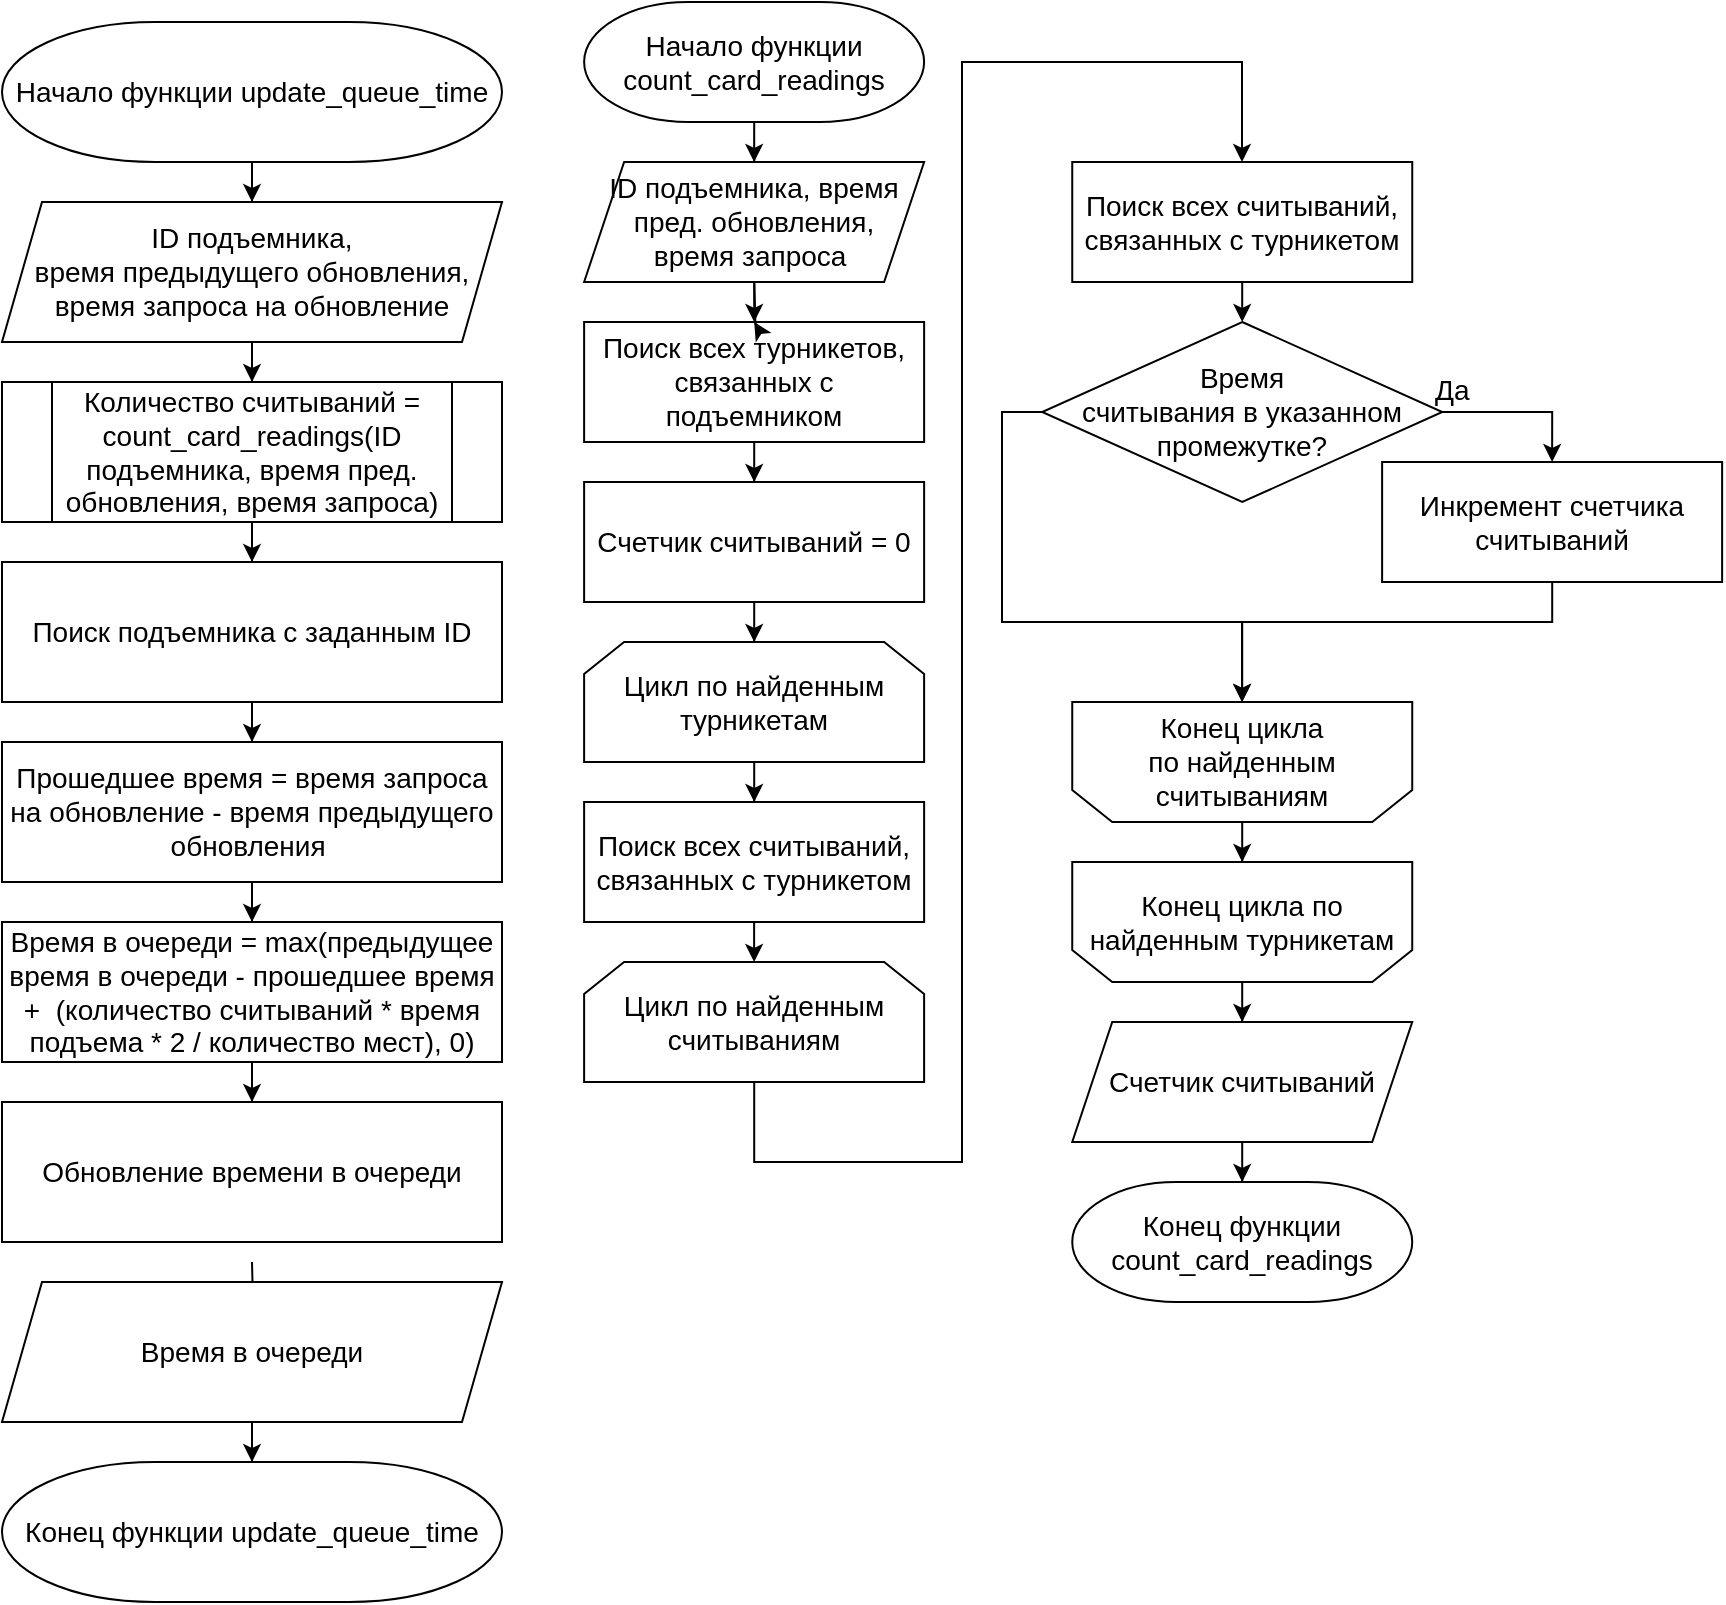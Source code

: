 <mxfile version="13.9.9" type="device"><diagram id="GbAxHkQEyQ_dzxyDIb_W" name="Страница 1"><mxGraphModel dx="2414" dy="2242" grid="1" gridSize="10" guides="1" tooltips="1" connect="1" arrows="1" fold="1" page="1" pageScale="1" pageWidth="827" pageHeight="1169" math="0" shadow="0"><root><mxCell id="0"/><mxCell id="1" parent="0"/><mxCell id="BpTDadCp4Vb3NlL2PFbQ-42" style="edgeStyle=orthogonalEdgeStyle;rounded=0;orthogonalLoop=1;jettySize=auto;html=1;entryX=0.5;entryY=0;entryDx=0;entryDy=0;fontSize=14;" edge="1" parent="1" source="BpTDadCp4Vb3NlL2PFbQ-24" target="BpTDadCp4Vb3NlL2PFbQ-25"><mxGeometry relative="1" as="geometry"/></mxCell><mxCell id="BpTDadCp4Vb3NlL2PFbQ-24" value="Начало функции count_card_readings" style="strokeWidth=1;shape=mxgraph.flowchart.terminator;whiteSpace=wrap;fontFamily=Helvetica;fontSize=14;fontStyle=0" vertex="1" parent="1"><mxGeometry x="271.06" y="-610" width="170" height="60" as="geometry"/></mxCell><mxCell id="BpTDadCp4Vb3NlL2PFbQ-43" style="edgeStyle=orthogonalEdgeStyle;rounded=0;orthogonalLoop=1;jettySize=auto;html=1;entryX=0.5;entryY=0;entryDx=0;entryDy=0;fontSize=14;" edge="1" parent="1" source="BpTDadCp4Vb3NlL2PFbQ-25"><mxGeometry relative="1" as="geometry"><mxPoint x="356.06" y="-450.0" as="targetPoint"/></mxGeometry></mxCell><mxCell id="BpTDadCp4Vb3NlL2PFbQ-25" value="ID подъемника, время&lt;br&gt;пред. обновления, &lt;br&gt;время запроса&amp;nbsp;" style="shape=parallelogram;perimeter=parallelogramPerimeter;whiteSpace=wrap;html=1;fixedSize=1;fontSize=14;" vertex="1" parent="1"><mxGeometry x="271.06" y="-530" width="170" height="60" as="geometry"/></mxCell><mxCell id="BpTDadCp4Vb3NlL2PFbQ-45" style="edgeStyle=orthogonalEdgeStyle;rounded=0;orthogonalLoop=1;jettySize=auto;html=1;fontSize=14;" edge="1" parent="1" source="BpTDadCp4Vb3NlL2PFbQ-26" target="BpTDadCp4Vb3NlL2PFbQ-34"><mxGeometry relative="1" as="geometry"/></mxCell><mxCell id="BpTDadCp4Vb3NlL2PFbQ-26" value="Поиск всех турникетов, связанных с подъемником" style="rounded=0;whiteSpace=wrap;strokeWidth=1;fontFamily=Helvetica;fontSize=14;fontStyle=0" vertex="1" parent="1"><mxGeometry x="271.06" y="-450" width="170" height="60" as="geometry"/></mxCell><mxCell id="BpTDadCp4Vb3NlL2PFbQ-47" style="edgeStyle=orthogonalEdgeStyle;rounded=0;orthogonalLoop=1;jettySize=auto;html=1;fontSize=14;" edge="1" parent="1" source="BpTDadCp4Vb3NlL2PFbQ-28" target="BpTDadCp4Vb3NlL2PFbQ-35"><mxGeometry relative="1" as="geometry"/></mxCell><mxCell id="BpTDadCp4Vb3NlL2PFbQ-28" value="&lt;span style=&quot;font-size: 14px&quot;&gt;Цикл по найденным турникетам&lt;/span&gt;" style="shape=loopLimit;whiteSpace=wrap;html=1;strokeWidth=1;fontSize=14;" vertex="1" parent="1"><mxGeometry x="271.06" y="-290" width="170" height="60" as="geometry"/></mxCell><mxCell id="BpTDadCp4Vb3NlL2PFbQ-52" style="edgeStyle=orthogonalEdgeStyle;rounded=0;orthogonalLoop=1;jettySize=auto;html=1;fontSize=14;" edge="1" parent="1" source="BpTDadCp4Vb3NlL2PFbQ-29" target="BpTDadCp4Vb3NlL2PFbQ-51"><mxGeometry relative="1" as="geometry"/></mxCell><mxCell id="BpTDadCp4Vb3NlL2PFbQ-29" value="&lt;span style=&quot;font-size: 14px&quot;&gt;Конец цикла&amp;nbsp;&lt;/span&gt;по найденным турникетам" style="shape=loopLimit;whiteSpace=wrap;html=1;strokeWidth=1;direction=west;fontSize=14;" vertex="1" parent="1"><mxGeometry x="515.12" y="-180" width="170" height="60" as="geometry"/></mxCell><mxCell id="BpTDadCp4Vb3NlL2PFbQ-44" style="edgeStyle=orthogonalEdgeStyle;rounded=0;orthogonalLoop=1;jettySize=auto;html=1;fontSize=14;" edge="1" parent="1" target="BpTDadCp4Vb3NlL2PFbQ-26"><mxGeometry relative="1" as="geometry"><mxPoint x="356.167" y="-470.0" as="sourcePoint"/></mxGeometry></mxCell><mxCell id="BpTDadCp4Vb3NlL2PFbQ-31" value="Да" style="edgeStyle=orthogonalEdgeStyle;rounded=0;orthogonalLoop=1;jettySize=auto;exitX=1;exitY=0.5;exitDx=0;exitDy=0;entryX=0.5;entryY=0;entryDx=0;entryDy=0;fontFamily=Helvetica;fontSize=14;fontStyle=0" edge="1" parent="1" source="BpTDadCp4Vb3NlL2PFbQ-32" target="BpTDadCp4Vb3NlL2PFbQ-33"><mxGeometry x="-0.9" y="12" relative="1" as="geometry"><mxPoint x="1" as="offset"/></mxGeometry></mxCell><mxCell id="BpTDadCp4Vb3NlL2PFbQ-39" style="edgeStyle=orthogonalEdgeStyle;rounded=0;orthogonalLoop=1;jettySize=auto;html=1;fontSize=14;exitX=0;exitY=0.5;exitDx=0;exitDy=0;" edge="1" parent="1" source="BpTDadCp4Vb3NlL2PFbQ-32" target="BpTDadCp4Vb3NlL2PFbQ-37"><mxGeometry relative="1" as="geometry"><Array as="points"><mxPoint x="480" y="-405"/><mxPoint x="480" y="-300"/><mxPoint x="600" y="-300"/></Array></mxGeometry></mxCell><mxCell id="BpTDadCp4Vb3NlL2PFbQ-32" value="Время &#10;считывания в указанном промежутке?" style="rhombus;whiteSpace=wrap;strokeWidth=1;fontFamily=Helvetica;fontSize=14;fontStyle=0" vertex="1" parent="1"><mxGeometry x="500.09" y="-450" width="200.06" height="90" as="geometry"/></mxCell><mxCell id="BpTDadCp4Vb3NlL2PFbQ-40" style="edgeStyle=orthogonalEdgeStyle;rounded=0;orthogonalLoop=1;jettySize=auto;html=1;entryX=0.5;entryY=1;entryDx=0;entryDy=0;fontSize=14;" edge="1" parent="1" source="BpTDadCp4Vb3NlL2PFbQ-33" target="BpTDadCp4Vb3NlL2PFbQ-37"><mxGeometry relative="1" as="geometry"><Array as="points"><mxPoint x="755" y="-300"/><mxPoint x="600" y="-300"/></Array></mxGeometry></mxCell><mxCell id="BpTDadCp4Vb3NlL2PFbQ-33" value="Инкремент счетчика считываний" style="rounded=0;whiteSpace=wrap;strokeWidth=1;fontFamily=Helvetica;fontSize=14;fontStyle=0" vertex="1" parent="1"><mxGeometry x="670.06" y="-380" width="170" height="60" as="geometry"/></mxCell><mxCell id="BpTDadCp4Vb3NlL2PFbQ-46" style="edgeStyle=orthogonalEdgeStyle;rounded=0;orthogonalLoop=1;jettySize=auto;html=1;fontSize=14;" edge="1" parent="1" source="BpTDadCp4Vb3NlL2PFbQ-34" target="BpTDadCp4Vb3NlL2PFbQ-28"><mxGeometry relative="1" as="geometry"/></mxCell><mxCell id="BpTDadCp4Vb3NlL2PFbQ-34" value="Счетчик считываний = 0" style="rounded=0;whiteSpace=wrap;strokeWidth=1;fontFamily=Helvetica;fontSize=14;fontStyle=0" vertex="1" parent="1"><mxGeometry x="271.06" y="-370" width="170" height="60" as="geometry"/></mxCell><mxCell id="BpTDadCp4Vb3NlL2PFbQ-55" style="edgeStyle=orthogonalEdgeStyle;rounded=0;orthogonalLoop=1;jettySize=auto;html=1;exitX=0.5;exitY=1;exitDx=0;exitDy=0;entryX=0.5;entryY=0;entryDx=0;entryDy=0;fontSize=14;" edge="1" parent="1" source="BpTDadCp4Vb3NlL2PFbQ-35" target="BpTDadCp4Vb3NlL2PFbQ-36"><mxGeometry relative="1" as="geometry"/></mxCell><mxCell id="BpTDadCp4Vb3NlL2PFbQ-35" value="Поиск всех считываний, связанных с турникетом" style="rounded=0;whiteSpace=wrap;strokeWidth=1;fontFamily=Helvetica;fontSize=14;fontStyle=0" vertex="1" parent="1"><mxGeometry x="271.06" y="-210" width="170" height="60" as="geometry"/></mxCell><mxCell id="BpTDadCp4Vb3NlL2PFbQ-48" style="edgeStyle=orthogonalEdgeStyle;rounded=0;orthogonalLoop=1;jettySize=auto;html=1;fontSize=14;" edge="1" parent="1" source="BpTDadCp4Vb3NlL2PFbQ-36" target="BpTDadCp4Vb3NlL2PFbQ-38"><mxGeometry relative="1" as="geometry"><Array as="points"><mxPoint x="356" y="-30"/><mxPoint x="460" y="-30"/><mxPoint x="460" y="-580"/><mxPoint x="600" y="-580"/></Array></mxGeometry></mxCell><mxCell id="BpTDadCp4Vb3NlL2PFbQ-36" value="&lt;span style=&quot;font-size: 14px&quot;&gt;Цикл по найденным считываниям&lt;/span&gt;" style="shape=loopLimit;whiteSpace=wrap;html=1;strokeWidth=1;fontSize=14;" vertex="1" parent="1"><mxGeometry x="271.06" y="-130" width="170" height="60" as="geometry"/></mxCell><mxCell id="BpTDadCp4Vb3NlL2PFbQ-50" style="edgeStyle=orthogonalEdgeStyle;rounded=0;orthogonalLoop=1;jettySize=auto;html=1;fontSize=14;" edge="1" parent="1" source="BpTDadCp4Vb3NlL2PFbQ-37" target="BpTDadCp4Vb3NlL2PFbQ-29"><mxGeometry relative="1" as="geometry"/></mxCell><mxCell id="BpTDadCp4Vb3NlL2PFbQ-37" value="&lt;span style=&quot;font-size: 14px&quot;&gt;Конец цикла по&amp;nbsp;&lt;/span&gt;найденным считываниям" style="shape=loopLimit;whiteSpace=wrap;html=1;strokeWidth=1;direction=west;fontSize=14;" vertex="1" parent="1"><mxGeometry x="515.12" y="-260" width="170" height="60" as="geometry"/></mxCell><mxCell id="BpTDadCp4Vb3NlL2PFbQ-49" style="edgeStyle=orthogonalEdgeStyle;rounded=0;orthogonalLoop=1;jettySize=auto;html=1;fontSize=14;" edge="1" parent="1" source="BpTDadCp4Vb3NlL2PFbQ-38" target="BpTDadCp4Vb3NlL2PFbQ-32"><mxGeometry relative="1" as="geometry"/></mxCell><mxCell id="BpTDadCp4Vb3NlL2PFbQ-38" value="Поиск всех считываний, связанных с турникетом" style="rounded=0;whiteSpace=wrap;strokeWidth=1;fontFamily=Helvetica;fontSize=14;fontStyle=0" vertex="1" parent="1"><mxGeometry x="515.12" y="-530" width="170" height="60" as="geometry"/></mxCell><mxCell id="BpTDadCp4Vb3NlL2PFbQ-54" style="edgeStyle=orthogonalEdgeStyle;rounded=0;orthogonalLoop=1;jettySize=auto;html=1;fontSize=14;" edge="1" parent="1" source="BpTDadCp4Vb3NlL2PFbQ-51" target="BpTDadCp4Vb3NlL2PFbQ-53"><mxGeometry relative="1" as="geometry"/></mxCell><mxCell id="BpTDadCp4Vb3NlL2PFbQ-51" value="Счетчик считываний" style="shape=parallelogram;perimeter=parallelogramPerimeter;whiteSpace=wrap;html=1;fixedSize=1;fontSize=14;" vertex="1" parent="1"><mxGeometry x="515.12" y="-100" width="170" height="60" as="geometry"/></mxCell><mxCell id="BpTDadCp4Vb3NlL2PFbQ-53" value="Конец функции count_card_readings" style="strokeWidth=1;shape=mxgraph.flowchart.terminator;whiteSpace=wrap;fontFamily=Helvetica;fontSize=14;fontStyle=0" vertex="1" parent="1"><mxGeometry x="515.12" y="-20" width="170" height="60" as="geometry"/></mxCell><mxCell id="BpTDadCp4Vb3NlL2PFbQ-64" style="edgeStyle=orthogonalEdgeStyle;rounded=0;orthogonalLoop=1;jettySize=auto;html=1;fontSize=14;" edge="1" parent="1" source="BpTDadCp4Vb3NlL2PFbQ-56" target="BpTDadCp4Vb3NlL2PFbQ-57"><mxGeometry relative="1" as="geometry"/></mxCell><mxCell id="BpTDadCp4Vb3NlL2PFbQ-56" value="Начало функции update_queue_time" style="strokeWidth=1;shape=mxgraph.flowchart.terminator;whiteSpace=wrap;fontFamily=Helvetica;fontSize=14;fontStyle=0" vertex="1" parent="1"><mxGeometry x="-20" y="-600" width="250" height="70" as="geometry"/></mxCell><mxCell id="BpTDadCp4Vb3NlL2PFbQ-65" style="edgeStyle=orthogonalEdgeStyle;rounded=0;orthogonalLoop=1;jettySize=auto;html=1;fontSize=14;" edge="1" parent="1" source="BpTDadCp4Vb3NlL2PFbQ-57" target="BpTDadCp4Vb3NlL2PFbQ-59"><mxGeometry relative="1" as="geometry"/></mxCell><mxCell id="BpTDadCp4Vb3NlL2PFbQ-57" value="ID подъемника, &lt;br style=&quot;font-size: 14px&quot;&gt;время предыдущего обновления, время запроса на обновление" style="shape=parallelogram;perimeter=parallelogramPerimeter;whiteSpace=wrap;html=1;fixedSize=1;fontSize=14;" vertex="1" parent="1"><mxGeometry x="-20" y="-510" width="250" height="70" as="geometry"/></mxCell><mxCell id="BpTDadCp4Vb3NlL2PFbQ-66" style="edgeStyle=orthogonalEdgeStyle;rounded=0;orthogonalLoop=1;jettySize=auto;html=1;fontSize=14;" edge="1" parent="1" source="BpTDadCp4Vb3NlL2PFbQ-70" target="BpTDadCp4Vb3NlL2PFbQ-61"><mxGeometry relative="1" as="geometry"/></mxCell><mxCell id="BpTDadCp4Vb3NlL2PFbQ-59" value="Количество считываний = count_card_readings(ID подъемника, время пред. обновления, время запроса)" style="shape=process;whiteSpace=wrap;backgroundOutline=1;fontFamily=Helvetica;fontSize=14;fontStyle=0" vertex="1" parent="1"><mxGeometry x="-20" y="-420" width="250" height="70" as="geometry"/></mxCell><mxCell id="BpTDadCp4Vb3NlL2PFbQ-68" style="edgeStyle=orthogonalEdgeStyle;rounded=0;orthogonalLoop=1;jettySize=auto;html=1;fontSize=14;" edge="1" parent="1" target="BpTDadCp4Vb3NlL2PFbQ-62"><mxGeometry relative="1" as="geometry"><mxPoint x="105.0" y="20" as="sourcePoint"/></mxGeometry></mxCell><mxCell id="BpTDadCp4Vb3NlL2PFbQ-60" value="Время в очереди = max(предыдущее время в очереди - прошедшее время +  (количество считываний * время подъема * 2 / количество мест), 0)" style="rounded=0;whiteSpace=wrap;strokeWidth=1;fontFamily=Helvetica;fontSize=14;fontStyle=0" vertex="1" parent="1"><mxGeometry x="-20" y="-150" width="250" height="70" as="geometry"/></mxCell><mxCell id="BpTDadCp4Vb3NlL2PFbQ-67" style="edgeStyle=orthogonalEdgeStyle;rounded=0;orthogonalLoop=1;jettySize=auto;html=1;fontSize=14;" edge="1" parent="1" source="BpTDadCp4Vb3NlL2PFbQ-61" target="BpTDadCp4Vb3NlL2PFbQ-60"><mxGeometry relative="1" as="geometry"/></mxCell><mxCell id="BpTDadCp4Vb3NlL2PFbQ-61" value="Прошедшее время = время запроса на обновление - время предыдущего обновления " style="rounded=0;whiteSpace=wrap;strokeWidth=1;fontFamily=Helvetica;fontSize=14;fontStyle=0" vertex="1" parent="1"><mxGeometry x="-20" y="-240" width="250" height="70" as="geometry"/></mxCell><mxCell id="BpTDadCp4Vb3NlL2PFbQ-69" style="edgeStyle=orthogonalEdgeStyle;rounded=0;orthogonalLoop=1;jettySize=auto;html=1;fontSize=14;" edge="1" parent="1" source="BpTDadCp4Vb3NlL2PFbQ-62" target="BpTDadCp4Vb3NlL2PFbQ-63"><mxGeometry relative="1" as="geometry"/></mxCell><mxCell id="BpTDadCp4Vb3NlL2PFbQ-62" value="Время в очереди" style="shape=parallelogram;perimeter=parallelogramPerimeter;whiteSpace=wrap;html=1;fixedSize=1;fontSize=14;" vertex="1" parent="1"><mxGeometry x="-20" y="30" width="250" height="70" as="geometry"/></mxCell><mxCell id="BpTDadCp4Vb3NlL2PFbQ-63" value="Конец функции update_queue_time" style="strokeWidth=1;shape=mxgraph.flowchart.terminator;whiteSpace=wrap;fontFamily=Helvetica;fontSize=14;fontStyle=0" vertex="1" parent="1"><mxGeometry x="-20" y="120" width="250" height="70" as="geometry"/></mxCell><mxCell id="BpTDadCp4Vb3NlL2PFbQ-70" value="Поиск подъемника с заданным ID" style="rounded=0;whiteSpace=wrap;strokeWidth=1;fontFamily=Helvetica;fontSize=14;fontStyle=0" vertex="1" parent="1"><mxGeometry x="-20" y="-330" width="250" height="70" as="geometry"/></mxCell><mxCell id="BpTDadCp4Vb3NlL2PFbQ-71" style="edgeStyle=orthogonalEdgeStyle;rounded=0;orthogonalLoop=1;jettySize=auto;html=1;fontSize=14;" edge="1" parent="1" source="BpTDadCp4Vb3NlL2PFbQ-59" target="BpTDadCp4Vb3NlL2PFbQ-70"><mxGeometry relative="1" as="geometry"><mxPoint x="105" y="-350.0" as="sourcePoint"/><mxPoint x="105" y="-260.0" as="targetPoint"/></mxGeometry></mxCell><mxCell id="BpTDadCp4Vb3NlL2PFbQ-72" value="Обновление времени в очереди" style="rounded=0;whiteSpace=wrap;strokeWidth=1;fontFamily=Helvetica;fontSize=14;fontStyle=0" vertex="1" parent="1"><mxGeometry x="-20" y="-60" width="250" height="70" as="geometry"/></mxCell><mxCell id="BpTDadCp4Vb3NlL2PFbQ-73" style="edgeStyle=orthogonalEdgeStyle;rounded=0;orthogonalLoop=1;jettySize=auto;html=1;fontSize=14;" edge="1" parent="1" source="BpTDadCp4Vb3NlL2PFbQ-60" target="BpTDadCp4Vb3NlL2PFbQ-72"><mxGeometry relative="1" as="geometry"><mxPoint x="105" y="-80" as="sourcePoint"/><mxPoint x="105" y="10" as="targetPoint"/></mxGeometry></mxCell></root></mxGraphModel></diagram></mxfile>
